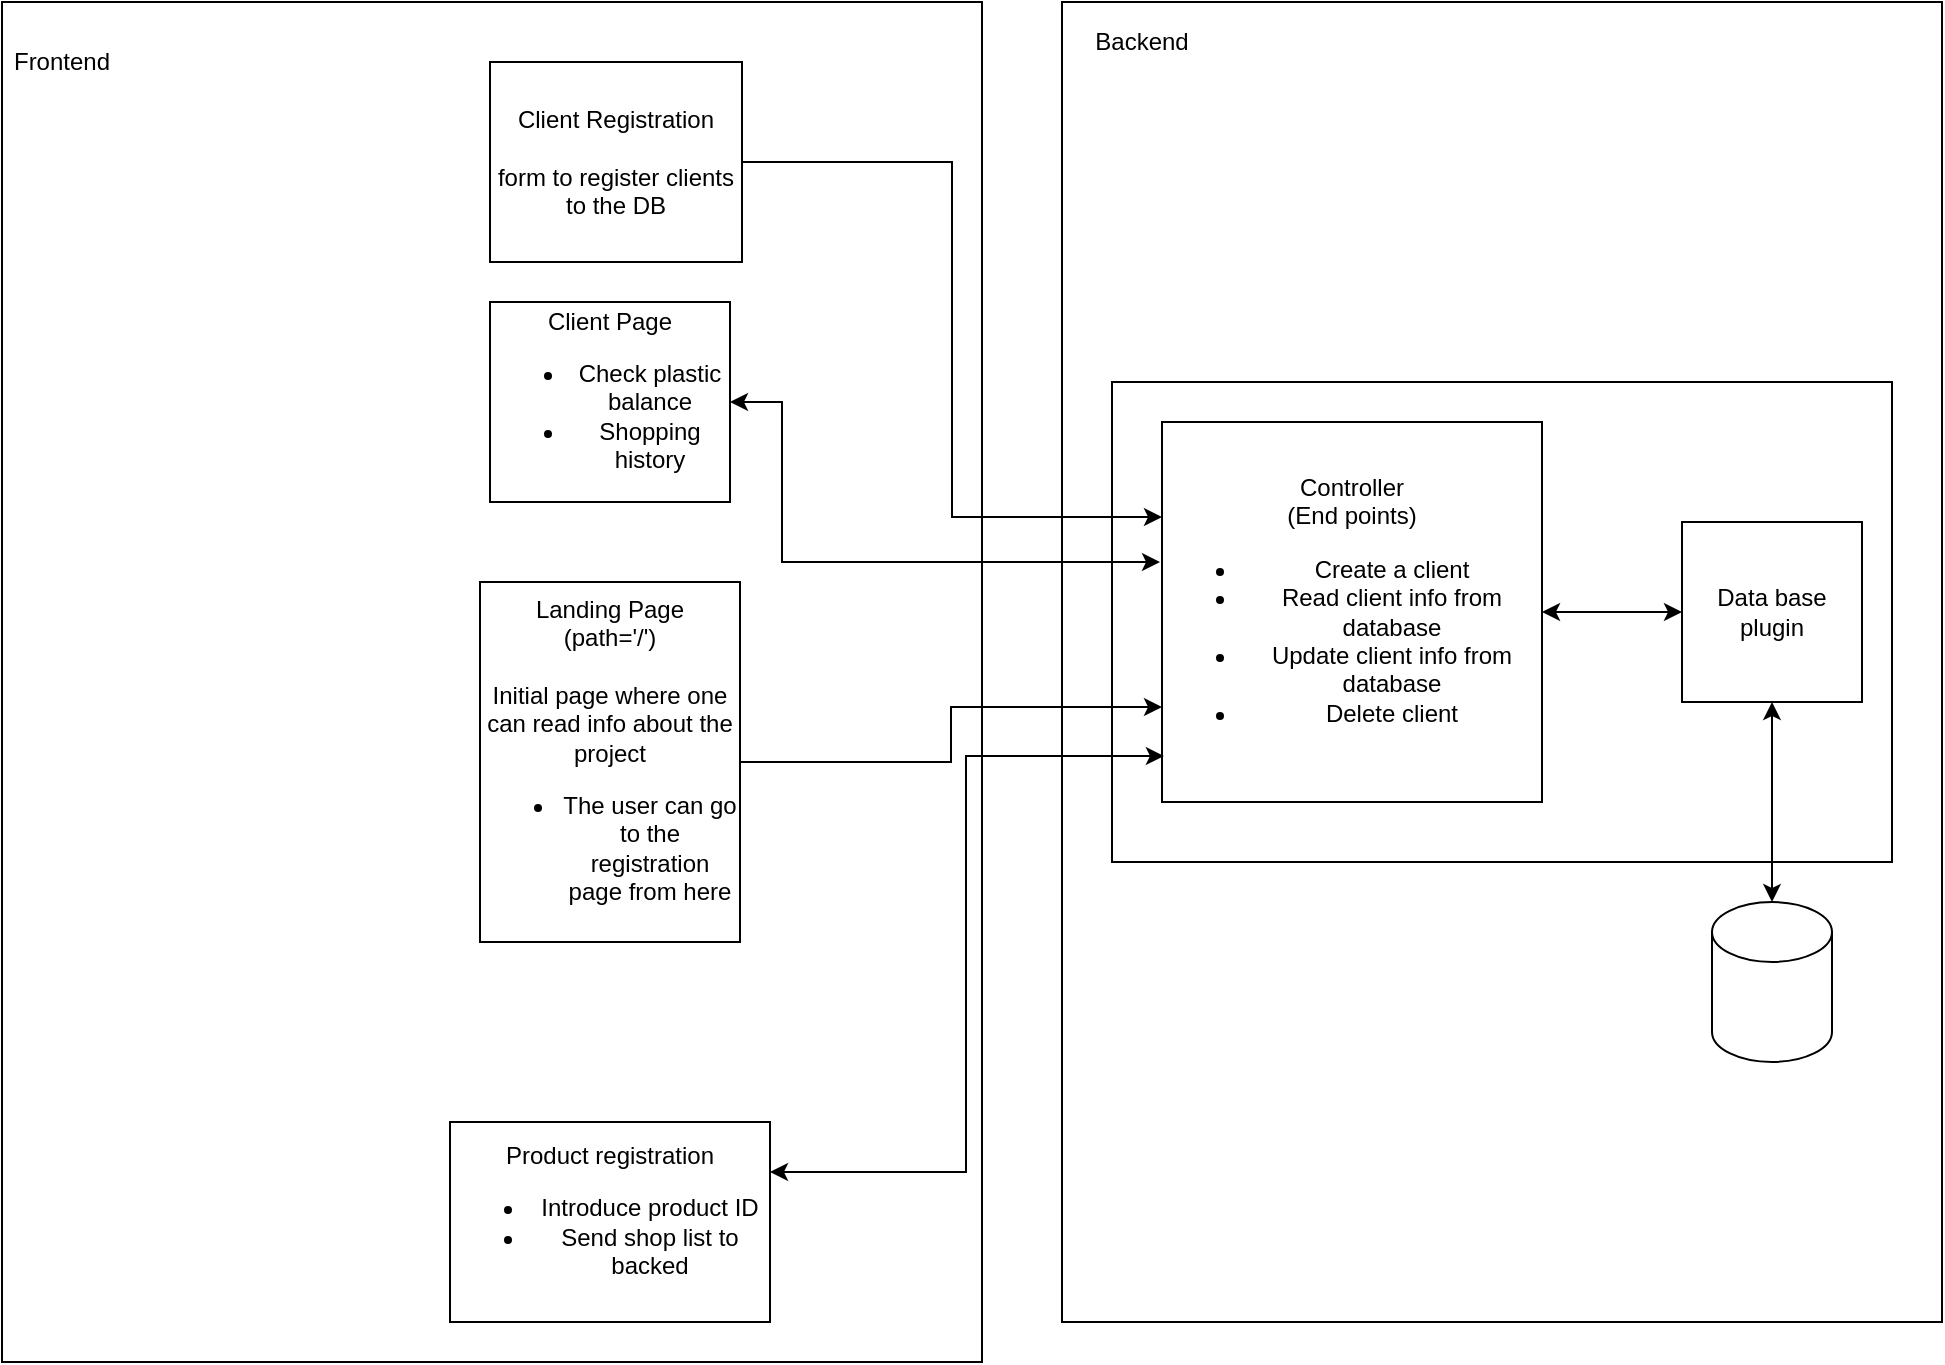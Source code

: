 <mxfile version="13.6.4" type="device"><diagram id="23-a2IPLZPd-dehLp0IK" name="Page-1"><mxGraphModel dx="1186" dy="764" grid="1" gridSize="10" guides="1" tooltips="1" connect="1" arrows="1" fold="1" page="1" pageScale="1" pageWidth="827" pageHeight="1169" math="0" shadow="0"><root><mxCell id="0"/><mxCell id="1" parent="0"/><mxCell id="ccEOZGPGuGeP7tDxd6GO-3" value="" style="whiteSpace=wrap;html=1;" parent="1" vertex="1"><mxGeometry x="580" y="40" width="440" height="660" as="geometry"/></mxCell><mxCell id="ccEOZGPGuGeP7tDxd6GO-1" value="" style="shape=cylinder2;whiteSpace=wrap;html=1;boundedLbl=1;backgroundOutline=1;size=15;" parent="1" vertex="1"><mxGeometry x="905" y="490" width="60" height="80" as="geometry"/></mxCell><mxCell id="ccEOZGPGuGeP7tDxd6GO-2" value="" style="whiteSpace=wrap;html=1;imageAspect=1;recursiveResize=1;expand=1;" parent="1" vertex="1"><mxGeometry x="50" y="40" width="490" height="680" as="geometry"/></mxCell><mxCell id="ccEOZGPGuGeP7tDxd6GO-4" value="&lt;div&gt;Client Page&lt;/div&gt;&lt;div&gt;&lt;ul&gt;&lt;li&gt;Check plastic balance&lt;/li&gt;&lt;li&gt;Shopping history&lt;/li&gt;&lt;/ul&gt;&lt;/div&gt;" style="rounded=0;whiteSpace=wrap;html=1;" parent="1" vertex="1"><mxGeometry x="294" y="190" width="120" height="100" as="geometry"/></mxCell><mxCell id="ccEOZGPGuGeP7tDxd6GO-5" value="&lt;div&gt;Product registration&lt;/div&gt;&lt;div&gt;&lt;ul&gt;&lt;li&gt;Introduce product ID&lt;/li&gt;&lt;li&gt;Send shop list to backed&lt;/li&gt;&lt;/ul&gt;&lt;/div&gt;" style="rounded=0;whiteSpace=wrap;html=1;" parent="1" vertex="1"><mxGeometry x="274" y="600" width="160" height="100" as="geometry"/></mxCell><mxCell id="ccEOZGPGuGeP7tDxd6GO-6" value="Frontend" style="text;html=1;strokeColor=none;fillColor=none;align=center;verticalAlign=middle;whiteSpace=wrap;rounded=0;" parent="1" vertex="1"><mxGeometry x="60" y="60" width="40" height="20" as="geometry"/></mxCell><mxCell id="ccEOZGPGuGeP7tDxd6GO-7" value="Backend" style="text;html=1;strokeColor=none;fillColor=none;align=center;verticalAlign=middle;whiteSpace=wrap;rounded=0;" parent="1" vertex="1"><mxGeometry x="600" y="50" width="40" height="20" as="geometry"/></mxCell><mxCell id="ccEOZGPGuGeP7tDxd6GO-8" value="" style="rounded=0;whiteSpace=wrap;html=1;" parent="1" vertex="1"><mxGeometry x="605" y="230" width="390" height="240" as="geometry"/></mxCell><mxCell id="ccEOZGPGuGeP7tDxd6GO-15" style="edgeStyle=orthogonalEdgeStyle;rounded=0;orthogonalLoop=1;jettySize=auto;html=1;exitX=1;exitY=0.5;exitDx=0;exitDy=0;startArrow=classic;startFill=1;" parent="1" source="ccEOZGPGuGeP7tDxd6GO-9" target="ccEOZGPGuGeP7tDxd6GO-10" edge="1"><mxGeometry relative="1" as="geometry"><Array as="points"/></mxGeometry></mxCell><mxCell id="ccEOZGPGuGeP7tDxd6GO-9" value="&lt;div&gt;Controller&lt;/div&gt;&lt;div&gt;(End points)&lt;/div&gt;&lt;div&gt;&lt;ul&gt;&lt;li&gt;Create a client&lt;/li&gt;&lt;li&gt;Read client info from database&lt;/li&gt;&lt;li&gt;Update client info from database&lt;/li&gt;&lt;li&gt;Delete client&lt;/li&gt;&lt;/ul&gt;&lt;/div&gt;" style="whiteSpace=wrap;html=1;aspect=fixed;" parent="1" vertex="1"><mxGeometry x="630" y="250" width="190" height="190" as="geometry"/></mxCell><mxCell id="ccEOZGPGuGeP7tDxd6GO-12" style="edgeStyle=orthogonalEdgeStyle;rounded=0;orthogonalLoop=1;jettySize=auto;html=1;exitX=0.5;exitY=1;exitDx=0;exitDy=0;startArrow=classic;startFill=1;" parent="1" source="ccEOZGPGuGeP7tDxd6GO-10" target="ccEOZGPGuGeP7tDxd6GO-1" edge="1"><mxGeometry relative="1" as="geometry"/></mxCell><mxCell id="ccEOZGPGuGeP7tDxd6GO-10" value="Data base plugin" style="whiteSpace=wrap;html=1;aspect=fixed;" parent="1" vertex="1"><mxGeometry x="890" y="300" width="90" height="90" as="geometry"/></mxCell><mxCell id="ccEOZGPGuGeP7tDxd6GO-17" style="edgeStyle=orthogonalEdgeStyle;rounded=0;orthogonalLoop=1;jettySize=auto;html=1;exitX=1;exitY=0.5;exitDx=0;exitDy=0;startArrow=classic;startFill=1;" parent="1" source="ccEOZGPGuGeP7tDxd6GO-4" edge="1"><mxGeometry relative="1" as="geometry"><mxPoint x="629" y="320" as="targetPoint"/><Array as="points"><mxPoint x="440" y="240"/><mxPoint x="440" y="320"/><mxPoint x="629" y="320"/></Array></mxGeometry></mxCell><mxCell id="ccEOZGPGuGeP7tDxd6GO-18" style="edgeStyle=orthogonalEdgeStyle;rounded=0;orthogonalLoop=1;jettySize=auto;html=1;exitX=1;exitY=0.25;exitDx=0;exitDy=0;entryX=0.005;entryY=0.879;entryDx=0;entryDy=0;startArrow=classic;startFill=1;entryPerimeter=0;" parent="1" source="ccEOZGPGuGeP7tDxd6GO-5" target="ccEOZGPGuGeP7tDxd6GO-9" edge="1"><mxGeometry relative="1" as="geometry"/></mxCell><mxCell id="O4j9rf_SdTkNkWHTSSpp-3" style="edgeStyle=orthogonalEdgeStyle;rounded=0;orthogonalLoop=1;jettySize=auto;html=1;entryX=0;entryY=0.25;entryDx=0;entryDy=0;" edge="1" parent="1" source="O4j9rf_SdTkNkWHTSSpp-2" target="ccEOZGPGuGeP7tDxd6GO-9"><mxGeometry relative="1" as="geometry"/></mxCell><mxCell id="O4j9rf_SdTkNkWHTSSpp-2" value="&lt;div&gt;Client Registration&lt;/div&gt;&lt;div&gt;&lt;br&gt;&lt;/div&gt;&lt;div&gt;form to register clients to the DB&lt;/div&gt;" style="rounded=0;whiteSpace=wrap;html=1;" vertex="1" parent="1"><mxGeometry x="294" y="70" width="126" height="100" as="geometry"/></mxCell><mxCell id="O4j9rf_SdTkNkWHTSSpp-6" style="edgeStyle=orthogonalEdgeStyle;rounded=0;orthogonalLoop=1;jettySize=auto;html=1;entryX=0;entryY=0.75;entryDx=0;entryDy=0;" edge="1" parent="1" source="O4j9rf_SdTkNkWHTSSpp-5" target="ccEOZGPGuGeP7tDxd6GO-9"><mxGeometry relative="1" as="geometry"/></mxCell><mxCell id="O4j9rf_SdTkNkWHTSSpp-5" value="&lt;div&gt;Landing Page&lt;/div&gt;&lt;div&gt;(path='/')&lt;/div&gt;&lt;div&gt;&lt;br&gt;&lt;/div&gt;&lt;div&gt;Initial page where one can read info about the project&lt;/div&gt;&lt;div&gt;&lt;ul&gt;&lt;li&gt;The user can go to the registration page from here&lt;/li&gt;&lt;/ul&gt;&lt;/div&gt;" style="rounded=0;whiteSpace=wrap;html=1;" vertex="1" parent="1"><mxGeometry x="289" y="330" width="130" height="180" as="geometry"/></mxCell></root></mxGraphModel></diagram></mxfile>
